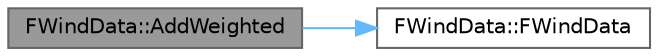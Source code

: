 digraph "FWindData::AddWeighted"
{
 // INTERACTIVE_SVG=YES
 // LATEX_PDF_SIZE
  bgcolor="transparent";
  edge [fontname=Helvetica,fontsize=10,labelfontname=Helvetica,labelfontsize=10];
  node [fontname=Helvetica,fontsize=10,shape=box,height=0.2,width=0.4];
  rankdir="LR";
  Node1 [id="Node000001",label="FWindData::AddWeighted",height=0.2,width=0.4,color="gray40", fillcolor="grey60", style="filled", fontcolor="black",tooltip=" "];
  Node1 -> Node2 [id="edge1_Node000001_Node000002",color="steelblue1",style="solid",tooltip=" "];
  Node2 [id="Node000002",label="FWindData::FWindData",height=0.2,width=0.4,color="grey40", fillcolor="white", style="filled",URL="$dd/d5c/classFWindData.html#a462950443d6106e83024a739e16daacb",tooltip=" "];
}
